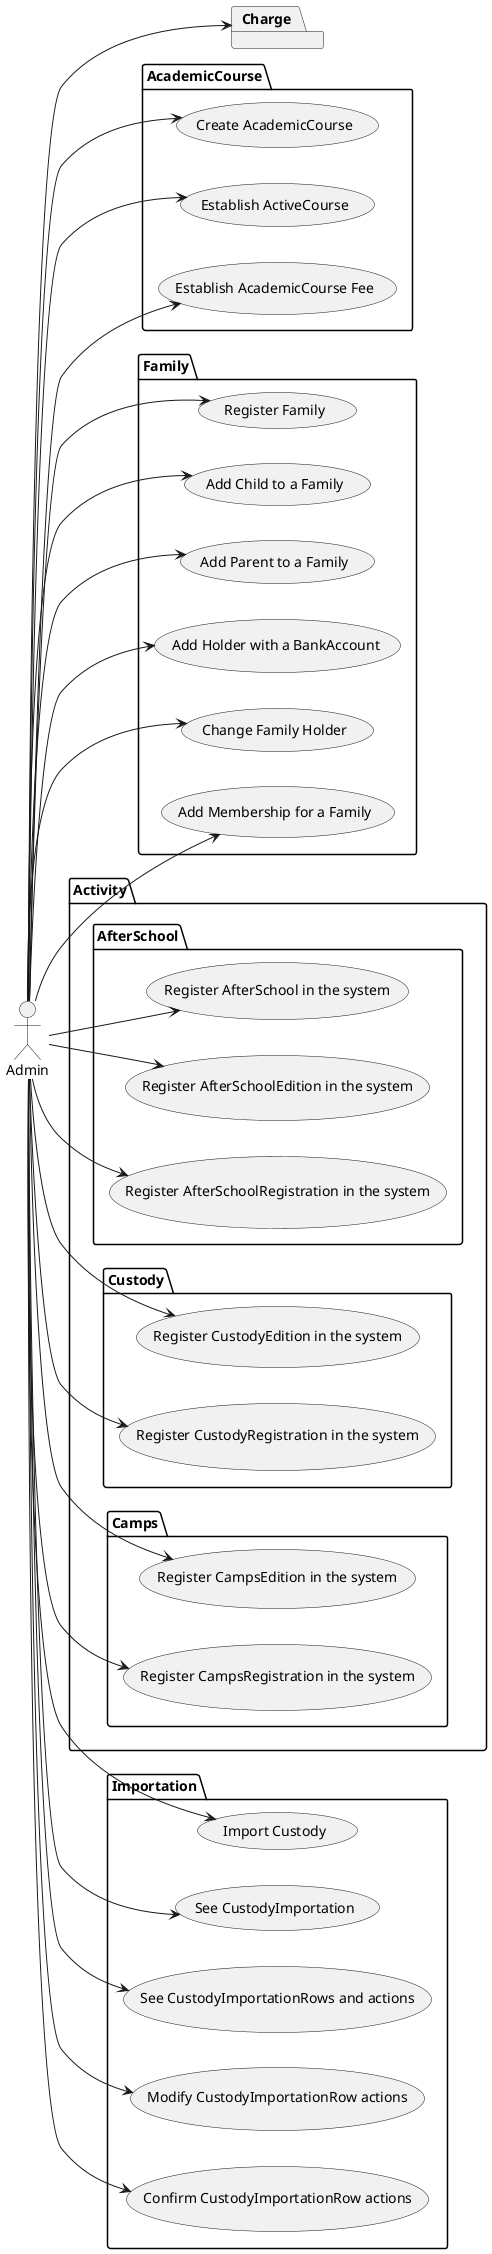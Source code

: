 @startuml
left to right direction
actor Admin
package AcademicCourse{
    Admin --> (Create AcademicCourse)
    Admin --> (Establish ActiveCourse)
    Admin --> (Establish AcademicCourse Fee)
}
package Family {
    Admin --> (Register Family)
    Admin --> (Add Child to a Family)
    Admin --> (Add Parent to a Family)
    Admin --> (Add Holder with a BankAccount)
    Admin --> (Change Family Holder)
    Admin --> (Add Membership for a Family)
}
package Activity {
    package AfterSchool {
        Admin --> (Register AfterSchool in the system)
        Admin --> (Register AfterSchoolEdition in the system)
        Admin --> (Register AfterSchoolRegistration in the system)
    }
    package Custody {
        Admin --> (Register CustodyEdition in the system)
        Admin --> (Register CustodyRegistration in the system)
    }
    package Camps {
        Admin --> (Register CampsEdition in the system)
        Admin --> (Register CampsRegistration in the system)
    }
}
package Charge {
    Admin --> Charge
}
package Importation {
    Admin --> (Import Custody)
    Admin --> (See CustodyImportation)
    Admin --> (See CustodyImportationRows and actions)
    Admin --> (Modify CustodyImportationRow actions)
    Admin --> (Confirm CustodyImportationRow actions)
}
@enduml
